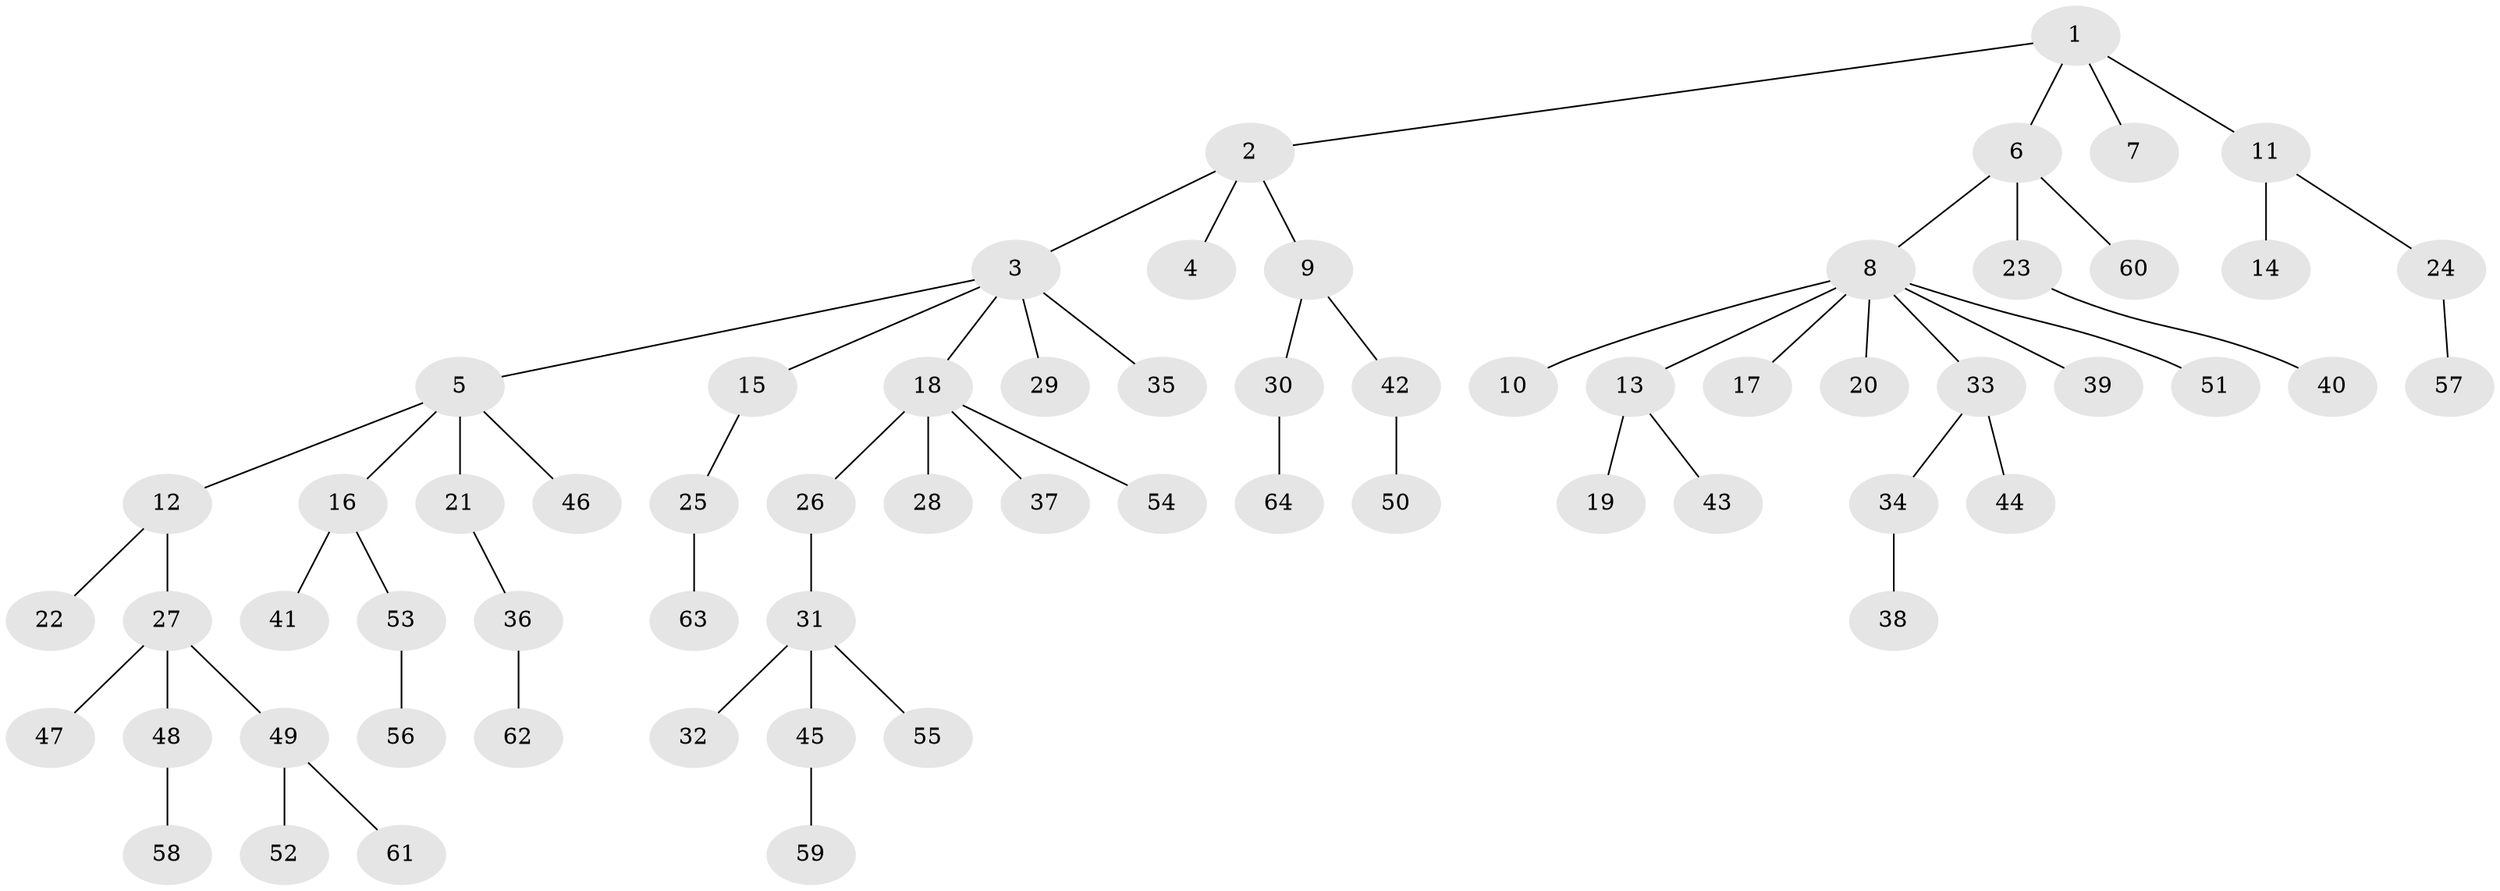 // coarse degree distribution, {6: 0.047619047619047616, 5: 0.023809523809523808, 1: 0.6190476190476191, 3: 0.09523809523809523, 7: 0.023809523809523808, 2: 0.14285714285714285, 4: 0.047619047619047616}
// Generated by graph-tools (version 1.1) at 2025/52/02/27/25 19:52:13]
// undirected, 64 vertices, 63 edges
graph export_dot {
graph [start="1"]
  node [color=gray90,style=filled];
  1;
  2;
  3;
  4;
  5;
  6;
  7;
  8;
  9;
  10;
  11;
  12;
  13;
  14;
  15;
  16;
  17;
  18;
  19;
  20;
  21;
  22;
  23;
  24;
  25;
  26;
  27;
  28;
  29;
  30;
  31;
  32;
  33;
  34;
  35;
  36;
  37;
  38;
  39;
  40;
  41;
  42;
  43;
  44;
  45;
  46;
  47;
  48;
  49;
  50;
  51;
  52;
  53;
  54;
  55;
  56;
  57;
  58;
  59;
  60;
  61;
  62;
  63;
  64;
  1 -- 2;
  1 -- 6;
  1 -- 7;
  1 -- 11;
  2 -- 3;
  2 -- 4;
  2 -- 9;
  3 -- 5;
  3 -- 15;
  3 -- 18;
  3 -- 29;
  3 -- 35;
  5 -- 12;
  5 -- 16;
  5 -- 21;
  5 -- 46;
  6 -- 8;
  6 -- 23;
  6 -- 60;
  8 -- 10;
  8 -- 13;
  8 -- 17;
  8 -- 20;
  8 -- 33;
  8 -- 39;
  8 -- 51;
  9 -- 30;
  9 -- 42;
  11 -- 14;
  11 -- 24;
  12 -- 22;
  12 -- 27;
  13 -- 19;
  13 -- 43;
  15 -- 25;
  16 -- 41;
  16 -- 53;
  18 -- 26;
  18 -- 28;
  18 -- 37;
  18 -- 54;
  21 -- 36;
  23 -- 40;
  24 -- 57;
  25 -- 63;
  26 -- 31;
  27 -- 47;
  27 -- 48;
  27 -- 49;
  30 -- 64;
  31 -- 32;
  31 -- 45;
  31 -- 55;
  33 -- 34;
  33 -- 44;
  34 -- 38;
  36 -- 62;
  42 -- 50;
  45 -- 59;
  48 -- 58;
  49 -- 52;
  49 -- 61;
  53 -- 56;
}
